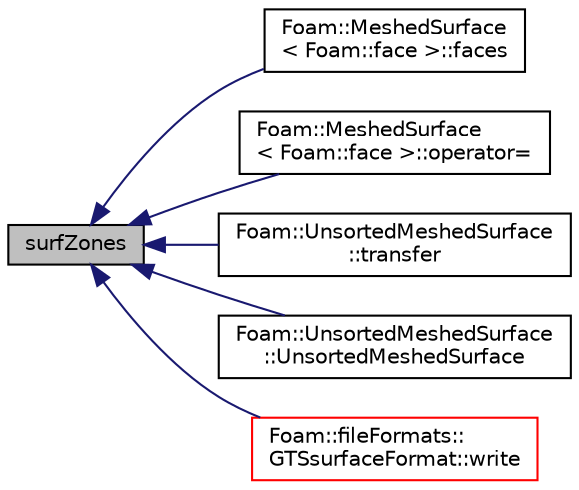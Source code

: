 digraph "surfZones"
{
  bgcolor="transparent";
  edge [fontname="Helvetica",fontsize="10",labelfontname="Helvetica",labelfontsize="10"];
  node [fontname="Helvetica",fontsize="10",shape=record];
  rankdir="LR";
  Node190 [label="surfZones",height=0.2,width=0.4,color="black", fillcolor="grey75", style="filled", fontcolor="black"];
  Node190 -> Node191 [dir="back",color="midnightblue",fontsize="10",style="solid",fontname="Helvetica"];
  Node191 [label="Foam::MeshedSurface\l\< Foam::face \>::faces",height=0.2,width=0.4,color="black",URL="$a30833.html#a16c6d36f7c961d037a44e5c235d9aa15",tooltip="Return const access to the faces. "];
  Node190 -> Node192 [dir="back",color="midnightblue",fontsize="10",style="solid",fontname="Helvetica"];
  Node192 [label="Foam::MeshedSurface\l\< Foam::face \>::operator=",height=0.2,width=0.4,color="black",URL="$a30833.html#a295b5bd00b13aeebe4027f2f8e76c96a"];
  Node190 -> Node193 [dir="back",color="midnightblue",fontsize="10",style="solid",fontname="Helvetica"];
  Node193 [label="Foam::UnsortedMeshedSurface\l::transfer",height=0.2,width=0.4,color="black",URL="$a30841.html#a7840b609cb34e6f39858cf3e86324263",tooltip="Transfer the contents of the argument and annul the argument. "];
  Node190 -> Node194 [dir="back",color="midnightblue",fontsize="10",style="solid",fontname="Helvetica"];
  Node194 [label="Foam::UnsortedMeshedSurface\l::UnsortedMeshedSurface",height=0.2,width=0.4,color="black",URL="$a30841.html#a6ea56c4497f75915db0320b392b5c455",tooltip="Construct from a meshedSurface. "];
  Node190 -> Node195 [dir="back",color="midnightblue",fontsize="10",style="solid",fontname="Helvetica"];
  Node195 [label="Foam::fileFormats::\lGTSsurfaceFormat::write",height=0.2,width=0.4,color="red",URL="$a30857.html#ab71924a9723cd4ecad89b737a66a39e8",tooltip="Write MeshedSurface. "];
}
